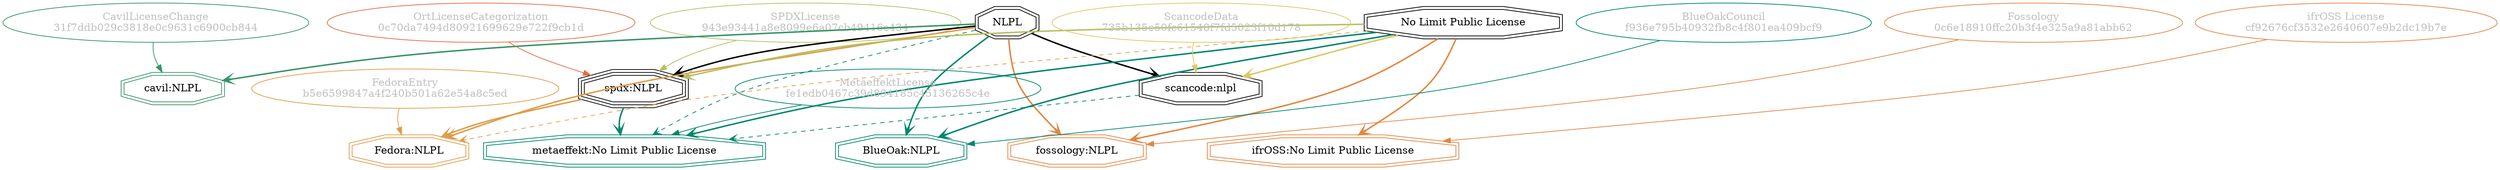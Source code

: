 strict digraph {
    node [shape=box];
    graph [splines=curved];
    3093 [label="SPDXLicense\n943e93441a8e8099e6a07cb49416c434"
         ,fontcolor=gray
         ,color="#b8bf62"
         ,fillcolor="beige;1"
         ,shape=ellipse];
    3094 [label="spdx:NLPL"
         ,shape=tripleoctagon];
    3095 [label=NLPL
         ,shape=doubleoctagon];
    3096 [label="No Limit Public License"
         ,shape=doubleoctagon];
    8193 [label="FedoraEntry\nb5e6599847a4f240b501a62e54a8c5ed"
         ,fontcolor=gray
         ,color="#e09d4b"
         ,fillcolor="beige;1"
         ,shape=ellipse];
    8194 [label="Fedora:NLPL"
         ,color="#e09d4b"
         ,shape=doubleoctagon];
    9154 [label="BlueOakCouncil\nf936e795b40932fb8c4f801ea409bcf9"
         ,fontcolor=gray
         ,color="#00876c"
         ,fillcolor="beige;1"
         ,shape=ellipse];
    9155 [label="BlueOak:NLPL"
         ,color="#00876c"
         ,shape=doubleoctagon];
    20656 [label="ScancodeData\n735b135e50fc61548f7fd5023f10d178"
          ,fontcolor=gray
          ,color="#dac767"
          ,fillcolor="beige;1"
          ,shape=ellipse];
    20657 [label="scancode:nlpl"
          ,shape=doubleoctagon];
    27882 [label="Fossology\n0c6e18910ffc20b3f4e325a9a81abb62"
          ,fontcolor=gray
          ,color="#e18745"
          ,fillcolor="beige;1"
          ,shape=ellipse];
    27883 [label="fossology:NLPL"
          ,color="#e18745"
          ,shape=doubleoctagon];
    35099 [label="OrtLicenseCategorization\n0c70da7494d80921699629e722f9cb1d"
          ,fontcolor=gray
          ,color="#e06f45"
          ,fillcolor="beige;1"
          ,shape=ellipse];
    37260 [label="CavilLicenseChange\n31f7ddb029c3818e0c9631c6900cb844"
          ,fontcolor=gray
          ,color="#379469"
          ,fillcolor="beige;1"
          ,shape=ellipse];
    37261 [label="cavil:NLPL"
          ,color="#379469"
          ,shape=doubleoctagon];
    45848 [label="MetaeffektLicense\nfe1edb0467c39d894185c45136265c4e"
          ,fontcolor=gray
          ,color="#00876c"
          ,fillcolor="beige;1"
          ,shape=ellipse];
    45849 [label="metaeffekt:No Limit Public License"
          ,color="#00876c"
          ,shape=doubleoctagon];
    54876 [label="ifrOSS License\ncf92676cf3532e2640607e9b2dc19b7e"
          ,fontcolor=gray
          ,color="#e18745"
          ,fillcolor="beige;1"
          ,shape=ellipse];
    54877 [label="ifrOSS:No Limit Public License"
          ,color="#e18745"
          ,shape=doubleoctagon];
    3093 -> 3094 [weight=0.5
                 ,color="#b8bf62"];
    3094 -> 8194 [style=bold
                 ,arrowhead=vee
                 ,weight=0.7
                 ,color="#e09d4b"];
    3094 -> 45849 [style=bold
                  ,arrowhead=vee
                  ,weight=0.7
                  ,color="#00876c"];
    3095 -> 3094 [style=bold
                 ,arrowhead=vee
                 ,weight=0.7];
    3095 -> 8194 [style=bold
                 ,arrowhead=vee
                 ,weight=0.7
                 ,color="#e09d4b"];
    3095 -> 8194 [style=bold
                 ,arrowhead=vee
                 ,weight=0.7
                 ,color="#e09d4b"];
    3095 -> 9155 [style=bold
                 ,arrowhead=vee
                 ,weight=0.7
                 ,color="#00876c"];
    3095 -> 20657 [style=bold
                  ,arrowhead=vee
                  ,weight=0.7];
    3095 -> 27883 [style=bold
                  ,arrowhead=vee
                  ,weight=0.7
                  ,color="#e18745"];
    3095 -> 37261 [style=bold
                  ,arrowhead=vee
                  ,weight=0.7
                  ,color="#379469"];
    3095 -> 37261 [style=bold
                  ,arrowhead=vee
                  ,weight=0.7
                  ,color="#379469"];
    3095 -> 45849 [style=dashed
                  ,arrowhead=vee
                  ,weight=0.5
                  ,color="#00876c"];
    3096 -> 3094 [style=bold
                 ,arrowhead=vee
                 ,weight=0.7
                 ,color="#b8bf62"];
    3096 -> 8194 [style=dashed
                 ,arrowhead=vee
                 ,weight=0.5
                 ,color="#e09d4b"];
    3096 -> 9155 [style=bold
                 ,arrowhead=vee
                 ,weight=0.7
                 ,color="#00876c"];
    3096 -> 20657 [style=bold
                  ,arrowhead=vee
                  ,weight=0.7
                  ,color="#dac767"];
    3096 -> 27883 [style=bold
                  ,arrowhead=vee
                  ,weight=0.7
                  ,color="#e18745"];
    3096 -> 45849 [style=bold
                  ,arrowhead=vee
                  ,weight=0.7
                  ,color="#00876c"];
    3096 -> 45849 [style=bold
                  ,arrowhead=vee
                  ,weight=0.7
                  ,color="#00876c"];
    3096 -> 54877 [style=bold
                  ,arrowhead=vee
                  ,weight=0.7
                  ,color="#e18745"];
    3096 -> 54877 [style=bold
                  ,arrowhead=vee
                  ,weight=0.7
                  ,color="#e18745"];
    8193 -> 8194 [weight=0.5
                 ,color="#e09d4b"];
    9154 -> 9155 [weight=0.5
                 ,color="#00876c"];
    20656 -> 20657 [weight=0.5
                   ,color="#dac767"];
    20657 -> 45849 [style=dashed
                   ,arrowhead=vee
                   ,weight=0.5
                   ,color="#00876c"];
    27882 -> 27883 [weight=0.5
                   ,color="#e18745"];
    35099 -> 3094 [weight=0.5
                  ,color="#e06f45"];
    37260 -> 37261 [weight=0.5
                   ,color="#379469"];
    45848 -> 45849 [weight=0.5
                   ,color="#00876c"];
    54876 -> 54877 [weight=0.5
                   ,color="#e18745"];
}
